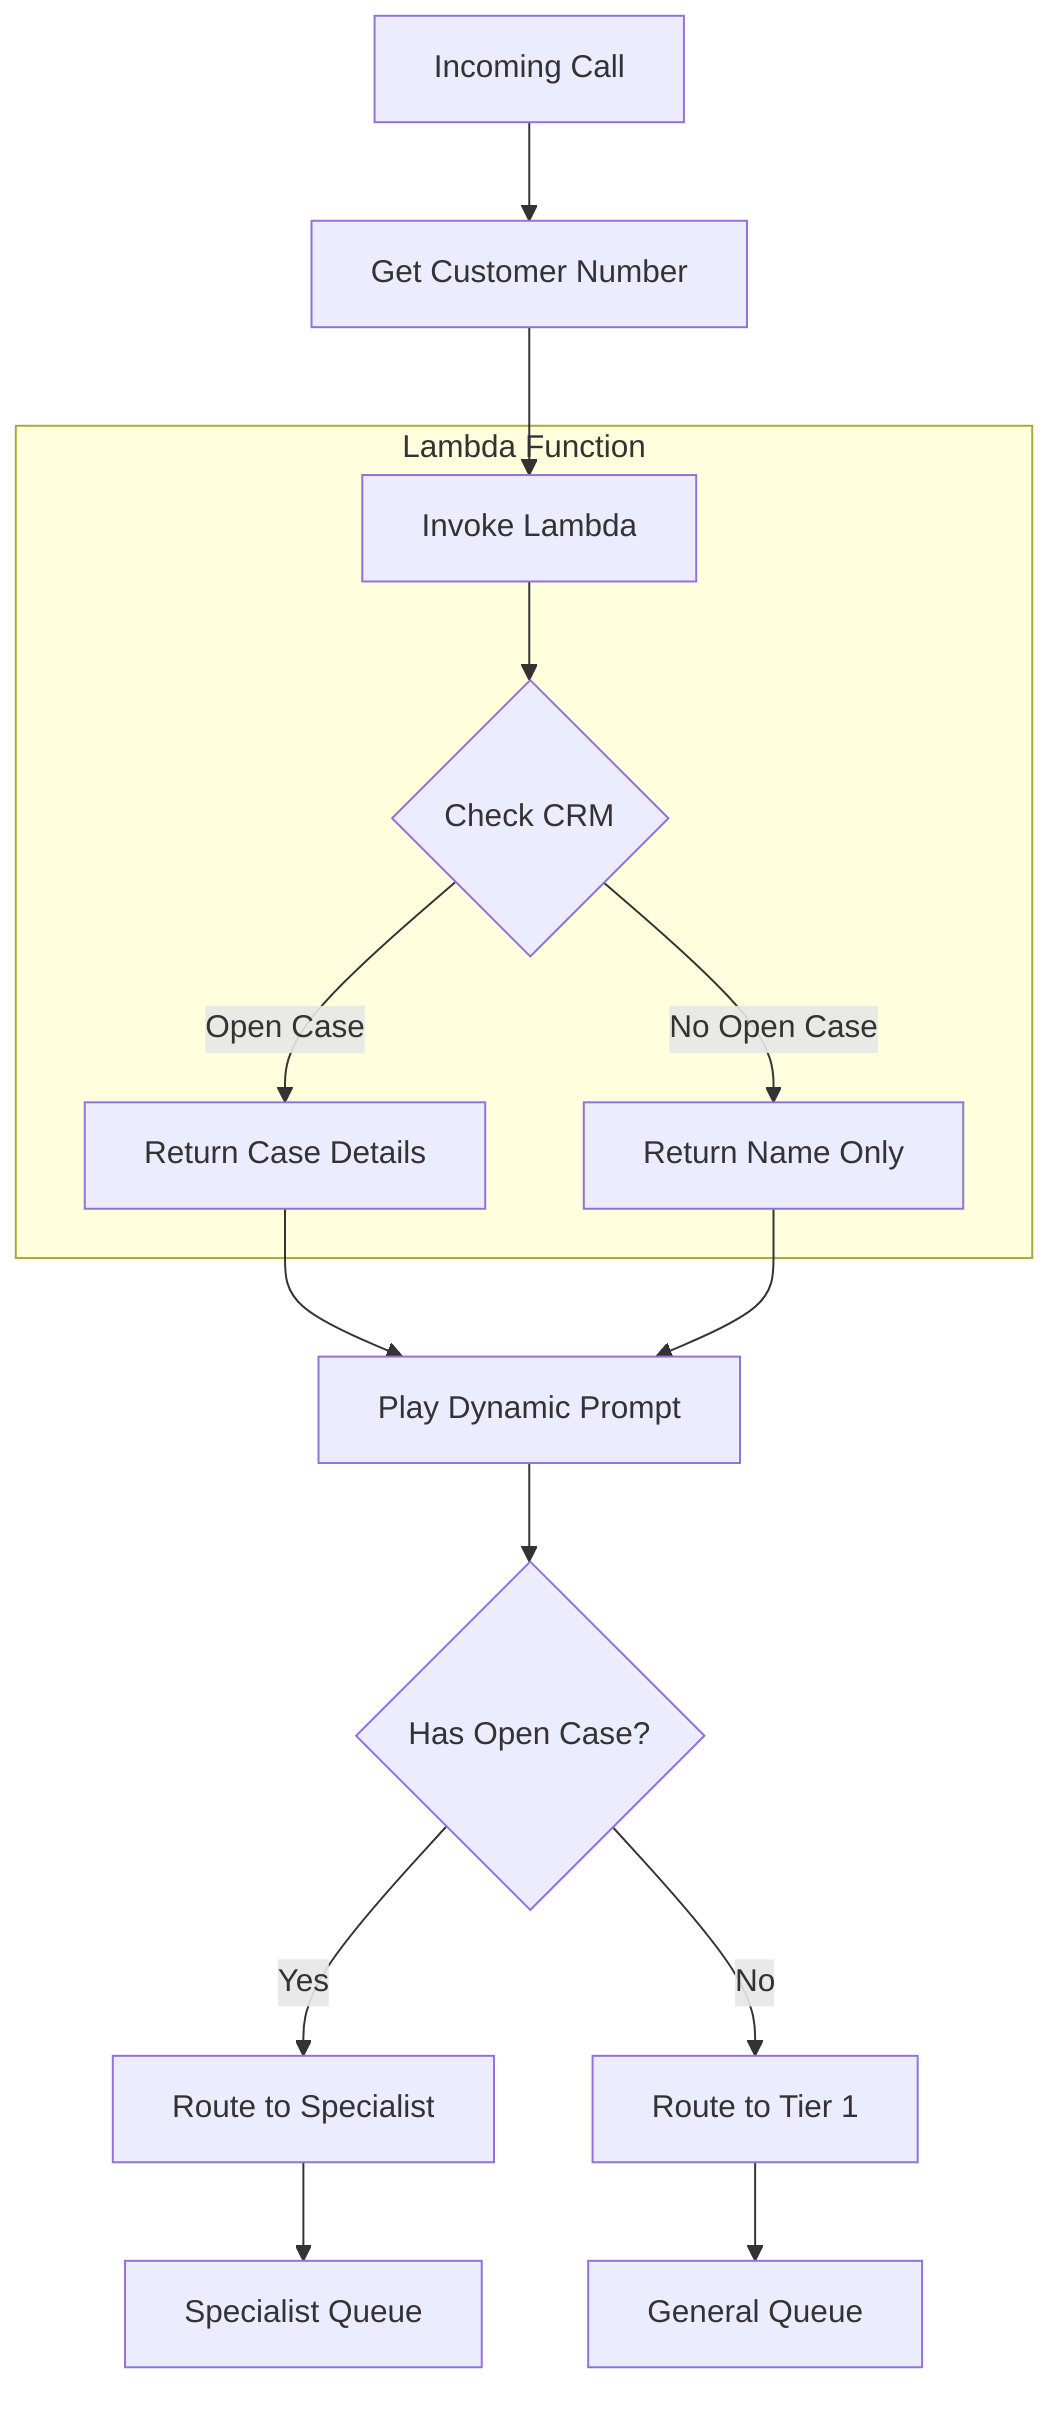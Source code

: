 flowchart TD
    A[Incoming Call] --> B[Get Customer Number]
    B --> C[Invoke Lambda]
    
    subgraph Lambda Function
        C --> D{Check CRM}
        D --> |Open Case| E[Return Case Details]
        D --> |No Open Case| F[Return Name Only]
    end
    
    E --> G[Play Dynamic Prompt]
    F --> G
    
    G --> H{Has Open Case?}
    H --> |Yes| I[Route to Specialist]
    H --> |No| J[Route to Tier 1]
    
    I --> K[Specialist Queue]
    J --> L[General Queue]